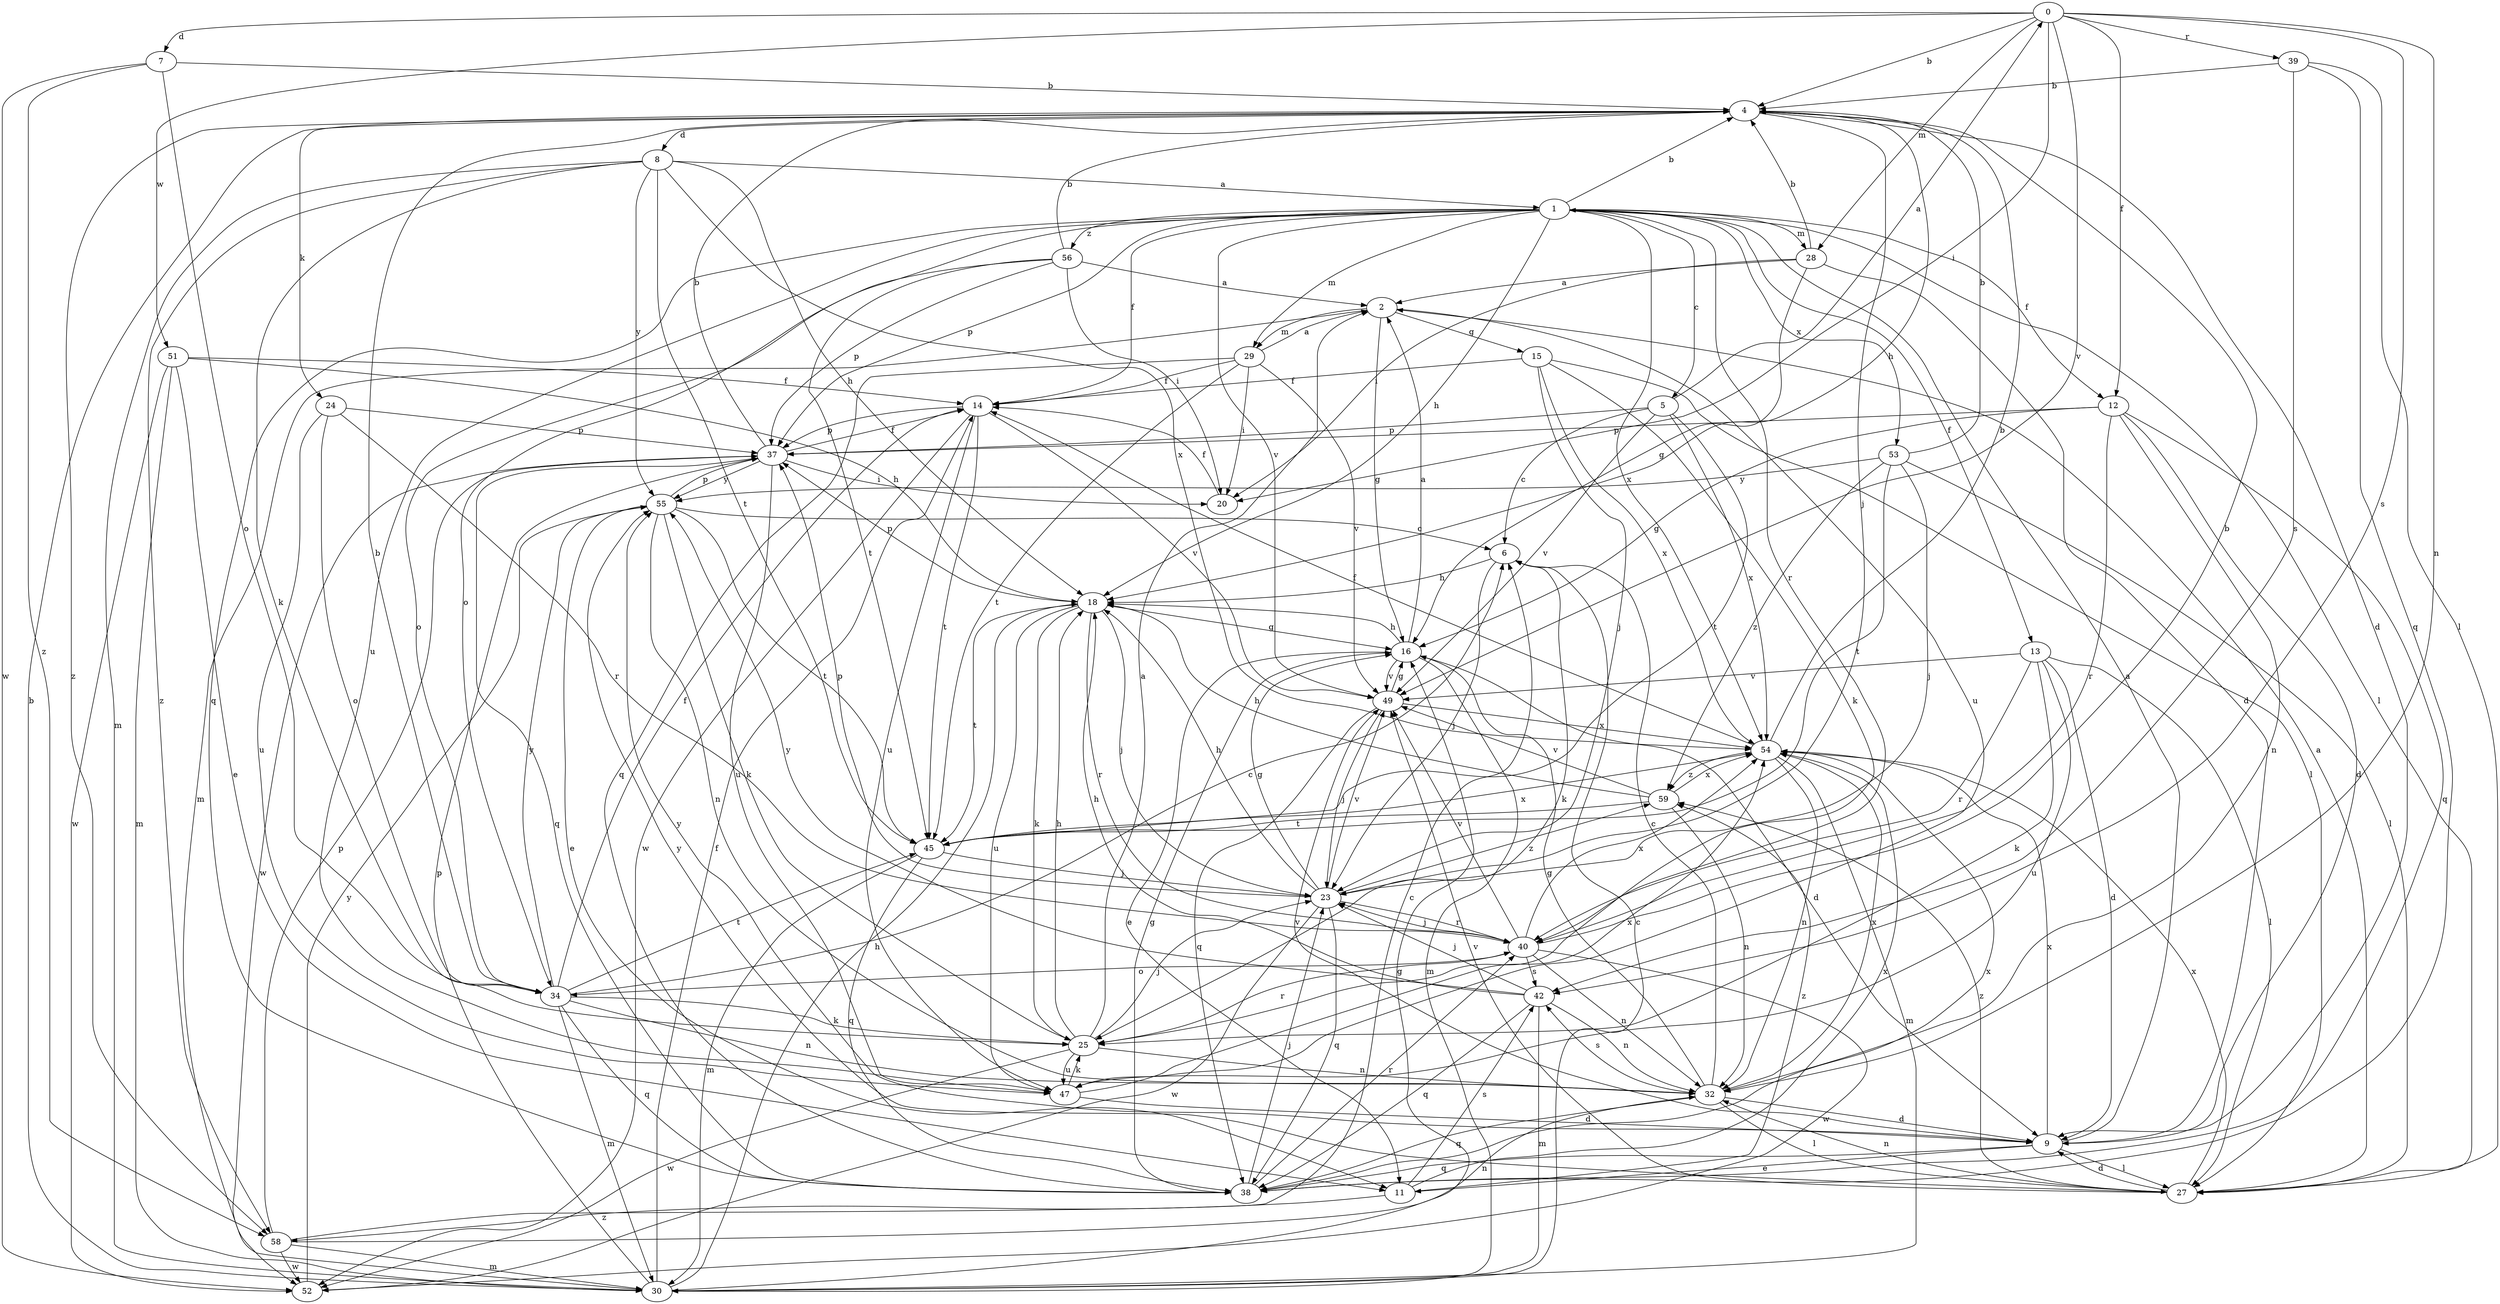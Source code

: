 strict digraph  {
0;
1;
2;
4;
5;
6;
7;
8;
9;
11;
12;
13;
14;
15;
16;
18;
20;
23;
24;
25;
27;
28;
29;
30;
32;
34;
37;
38;
39;
40;
42;
45;
47;
49;
51;
52;
53;
54;
55;
56;
58;
59;
0 -> 4  [label=b];
0 -> 7  [label=d];
0 -> 12  [label=f];
0 -> 20  [label=i];
0 -> 28  [label=m];
0 -> 32  [label=n];
0 -> 39  [label=r];
0 -> 42  [label=s];
0 -> 49  [label=v];
0 -> 51  [label=w];
1 -> 4  [label=b];
1 -> 5  [label=c];
1 -> 12  [label=f];
1 -> 13  [label=f];
1 -> 14  [label=f];
1 -> 18  [label=h];
1 -> 27  [label=l];
1 -> 28  [label=m];
1 -> 29  [label=m];
1 -> 34  [label=o];
1 -> 37  [label=p];
1 -> 38  [label=q];
1 -> 40  [label=r];
1 -> 47  [label=u];
1 -> 49  [label=v];
1 -> 53  [label=x];
1 -> 54  [label=x];
1 -> 56  [label=z];
2 -> 15  [label=g];
2 -> 16  [label=g];
2 -> 29  [label=m];
2 -> 30  [label=m];
2 -> 47  [label=u];
4 -> 8  [label=d];
4 -> 9  [label=d];
4 -> 18  [label=h];
4 -> 23  [label=j];
4 -> 24  [label=k];
4 -> 58  [label=z];
5 -> 0  [label=a];
5 -> 6  [label=c];
5 -> 37  [label=p];
5 -> 45  [label=t];
5 -> 49  [label=v];
5 -> 54  [label=x];
6 -> 18  [label=h];
6 -> 23  [label=j];
6 -> 25  [label=k];
7 -> 4  [label=b];
7 -> 34  [label=o];
7 -> 52  [label=w];
7 -> 58  [label=z];
8 -> 1  [label=a];
8 -> 18  [label=h];
8 -> 25  [label=k];
8 -> 30  [label=m];
8 -> 45  [label=t];
8 -> 54  [label=x];
8 -> 55  [label=y];
8 -> 58  [label=z];
9 -> 1  [label=a];
9 -> 11  [label=e];
9 -> 27  [label=l];
9 -> 38  [label=q];
9 -> 49  [label=v];
9 -> 54  [label=x];
9 -> 55  [label=y];
11 -> 42  [label=s];
11 -> 54  [label=x];
11 -> 58  [label=z];
11 -> 59  [label=z];
12 -> 9  [label=d];
12 -> 16  [label=g];
12 -> 32  [label=n];
12 -> 37  [label=p];
12 -> 38  [label=q];
12 -> 40  [label=r];
13 -> 9  [label=d];
13 -> 25  [label=k];
13 -> 27  [label=l];
13 -> 40  [label=r];
13 -> 47  [label=u];
13 -> 49  [label=v];
14 -> 37  [label=p];
14 -> 45  [label=t];
14 -> 47  [label=u];
14 -> 49  [label=v];
14 -> 52  [label=w];
15 -> 14  [label=f];
15 -> 23  [label=j];
15 -> 25  [label=k];
15 -> 27  [label=l];
15 -> 54  [label=x];
16 -> 2  [label=a];
16 -> 9  [label=d];
16 -> 11  [label=e];
16 -> 18  [label=h];
16 -> 30  [label=m];
16 -> 49  [label=v];
18 -> 16  [label=g];
18 -> 23  [label=j];
18 -> 25  [label=k];
18 -> 37  [label=p];
18 -> 40  [label=r];
18 -> 45  [label=t];
18 -> 47  [label=u];
20 -> 14  [label=f];
23 -> 16  [label=g];
23 -> 18  [label=h];
23 -> 37  [label=p];
23 -> 38  [label=q];
23 -> 40  [label=r];
23 -> 49  [label=v];
23 -> 52  [label=w];
23 -> 59  [label=z];
24 -> 34  [label=o];
24 -> 37  [label=p];
24 -> 40  [label=r];
24 -> 47  [label=u];
25 -> 2  [label=a];
25 -> 18  [label=h];
25 -> 23  [label=j];
25 -> 32  [label=n];
25 -> 40  [label=r];
25 -> 47  [label=u];
25 -> 52  [label=w];
27 -> 2  [label=a];
27 -> 9  [label=d];
27 -> 32  [label=n];
27 -> 49  [label=v];
27 -> 54  [label=x];
27 -> 55  [label=y];
27 -> 59  [label=z];
28 -> 2  [label=a];
28 -> 4  [label=b];
28 -> 9  [label=d];
28 -> 16  [label=g];
28 -> 20  [label=i];
29 -> 2  [label=a];
29 -> 14  [label=f];
29 -> 20  [label=i];
29 -> 38  [label=q];
29 -> 45  [label=t];
29 -> 49  [label=v];
30 -> 4  [label=b];
30 -> 6  [label=c];
30 -> 14  [label=f];
30 -> 16  [label=g];
30 -> 18  [label=h];
30 -> 37  [label=p];
32 -> 6  [label=c];
32 -> 9  [label=d];
32 -> 16  [label=g];
32 -> 27  [label=l];
32 -> 38  [label=q];
32 -> 42  [label=s];
32 -> 54  [label=x];
34 -> 4  [label=b];
34 -> 6  [label=c];
34 -> 14  [label=f];
34 -> 25  [label=k];
34 -> 30  [label=m];
34 -> 32  [label=n];
34 -> 38  [label=q];
34 -> 45  [label=t];
34 -> 55  [label=y];
37 -> 4  [label=b];
37 -> 14  [label=f];
37 -> 20  [label=i];
37 -> 38  [label=q];
37 -> 47  [label=u];
37 -> 52  [label=w];
37 -> 55  [label=y];
38 -> 16  [label=g];
38 -> 23  [label=j];
38 -> 40  [label=r];
38 -> 54  [label=x];
39 -> 4  [label=b];
39 -> 27  [label=l];
39 -> 38  [label=q];
39 -> 42  [label=s];
40 -> 4  [label=b];
40 -> 23  [label=j];
40 -> 32  [label=n];
40 -> 34  [label=o];
40 -> 42  [label=s];
40 -> 49  [label=v];
40 -> 52  [label=w];
40 -> 54  [label=x];
42 -> 18  [label=h];
42 -> 23  [label=j];
42 -> 30  [label=m];
42 -> 32  [label=n];
42 -> 38  [label=q];
42 -> 55  [label=y];
45 -> 23  [label=j];
45 -> 30  [label=m];
45 -> 38  [label=q];
45 -> 54  [label=x];
47 -> 9  [label=d];
47 -> 25  [label=k];
47 -> 54  [label=x];
49 -> 16  [label=g];
49 -> 23  [label=j];
49 -> 38  [label=q];
49 -> 54  [label=x];
51 -> 11  [label=e];
51 -> 14  [label=f];
51 -> 18  [label=h];
51 -> 30  [label=m];
51 -> 52  [label=w];
52 -> 55  [label=y];
53 -> 4  [label=b];
53 -> 23  [label=j];
53 -> 27  [label=l];
53 -> 45  [label=t];
53 -> 55  [label=y];
53 -> 59  [label=z];
54 -> 4  [label=b];
54 -> 14  [label=f];
54 -> 30  [label=m];
54 -> 32  [label=n];
54 -> 59  [label=z];
55 -> 6  [label=c];
55 -> 11  [label=e];
55 -> 25  [label=k];
55 -> 32  [label=n];
55 -> 37  [label=p];
55 -> 45  [label=t];
56 -> 2  [label=a];
56 -> 4  [label=b];
56 -> 20  [label=i];
56 -> 34  [label=o];
56 -> 37  [label=p];
56 -> 45  [label=t];
58 -> 6  [label=c];
58 -> 30  [label=m];
58 -> 32  [label=n];
58 -> 37  [label=p];
58 -> 52  [label=w];
59 -> 18  [label=h];
59 -> 32  [label=n];
59 -> 45  [label=t];
59 -> 49  [label=v];
59 -> 54  [label=x];
}
